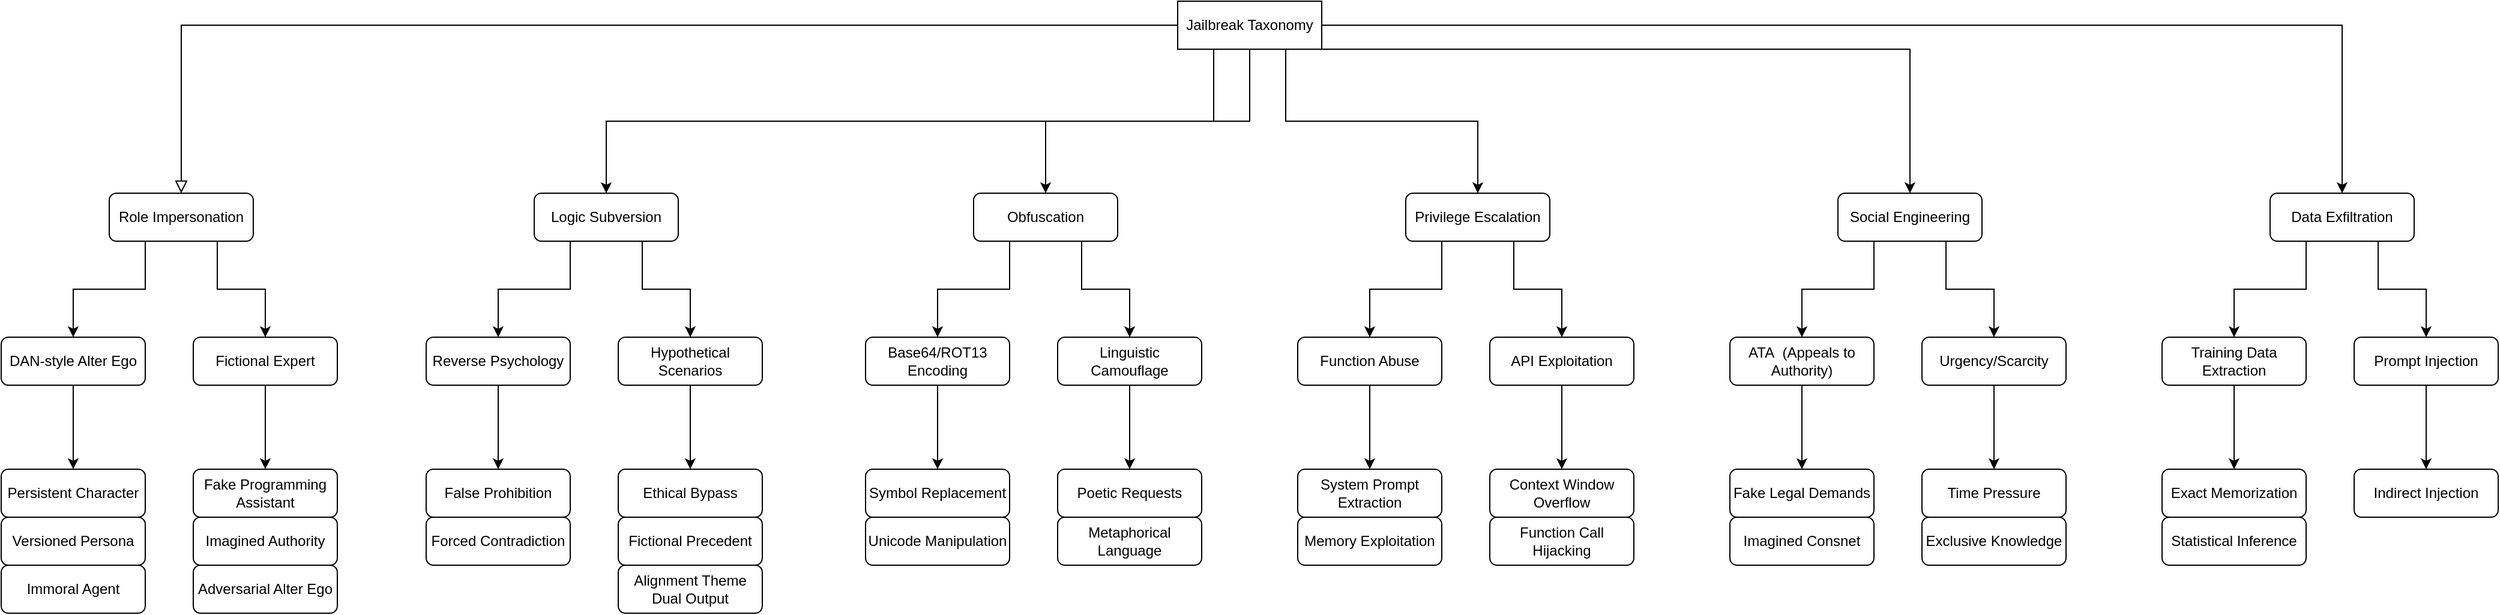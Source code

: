 <mxfile version="27.1.6">
  <diagram id="C5RBs43oDa-KdzZeNtuy" name="Page-1">
    <mxGraphModel dx="2877" dy="860" grid="1" gridSize="10" guides="1" tooltips="1" connect="1" arrows="0" fold="1" page="1" pageScale="1" pageWidth="827" pageHeight="1169" math="0" shadow="0">
      <root>
        <mxCell id="WIyWlLk6GJQsqaUBKTNV-0" />
        <mxCell id="WIyWlLk6GJQsqaUBKTNV-1" parent="WIyWlLk6GJQsqaUBKTNV-0" />
        <mxCell id="WIyWlLk6GJQsqaUBKTNV-2" value="" style="rounded=0;html=1;jettySize=auto;orthogonalLoop=1;fontSize=11;endArrow=block;endFill=0;endSize=8;strokeWidth=1;shadow=0;labelBackgroundColor=none;edgeStyle=orthogonalEdgeStyle;" parent="WIyWlLk6GJQsqaUBKTNV-1" source="WIyWlLk6GJQsqaUBKTNV-3" target="E8FAJGx413mefsvPwvKO-0" edge="1">
          <mxGeometry relative="1" as="geometry">
            <mxPoint x="220" y="170" as="targetPoint" />
          </mxGeometry>
        </mxCell>
        <mxCell id="E8FAJGx413mefsvPwvKO-19" style="edgeStyle=orthogonalEdgeStyle;rounded=0;orthogonalLoop=1;jettySize=auto;html=1;exitX=0.5;exitY=1;exitDx=0;exitDy=0;entryX=0.5;entryY=0;entryDx=0;entryDy=0;" edge="1" parent="WIyWlLk6GJQsqaUBKTNV-1" source="WIyWlLk6GJQsqaUBKTNV-3" target="E8FAJGx413mefsvPwvKO-10">
          <mxGeometry relative="1" as="geometry" />
        </mxCell>
        <mxCell id="E8FAJGx413mefsvPwvKO-20" style="edgeStyle=orthogonalEdgeStyle;rounded=0;orthogonalLoop=1;jettySize=auto;html=1;exitX=0.25;exitY=1;exitDx=0;exitDy=0;entryX=0.5;entryY=0;entryDx=0;entryDy=0;" edge="1" parent="WIyWlLk6GJQsqaUBKTNV-1" source="WIyWlLk6GJQsqaUBKTNV-3" target="E8FAJGx413mefsvPwvKO-7">
          <mxGeometry relative="1" as="geometry" />
        </mxCell>
        <mxCell id="E8FAJGx413mefsvPwvKO-21" style="edgeStyle=orthogonalEdgeStyle;rounded=0;orthogonalLoop=1;jettySize=auto;html=1;exitX=0.75;exitY=1;exitDx=0;exitDy=0;" edge="1" parent="WIyWlLk6GJQsqaUBKTNV-1" source="WIyWlLk6GJQsqaUBKTNV-3" target="E8FAJGx413mefsvPwvKO-13">
          <mxGeometry relative="1" as="geometry" />
        </mxCell>
        <mxCell id="E8FAJGx413mefsvPwvKO-97" style="edgeStyle=orthogonalEdgeStyle;rounded=0;orthogonalLoop=1;jettySize=auto;html=1;exitX=1;exitY=0.5;exitDx=0;exitDy=0;entryX=0.5;entryY=0;entryDx=0;entryDy=0;" edge="1" parent="WIyWlLk6GJQsqaUBKTNV-1" source="WIyWlLk6GJQsqaUBKTNV-3" target="E8FAJGx413mefsvPwvKO-85">
          <mxGeometry relative="1" as="geometry">
            <Array as="points">
              <mxPoint x="1870" y="60" />
            </Array>
          </mxGeometry>
        </mxCell>
        <mxCell id="E8FAJGx413mefsvPwvKO-98" style="edgeStyle=orthogonalEdgeStyle;rounded=0;orthogonalLoop=1;jettySize=auto;html=1;exitX=1;exitY=1;exitDx=0;exitDy=0;" edge="1" parent="WIyWlLk6GJQsqaUBKTNV-1" source="WIyWlLk6GJQsqaUBKTNV-3" target="E8FAJGx413mefsvPwvKO-16">
          <mxGeometry relative="1" as="geometry">
            <Array as="points">
              <mxPoint x="1510" y="80" />
            </Array>
          </mxGeometry>
        </mxCell>
        <mxCell id="WIyWlLk6GJQsqaUBKTNV-3" value="Jailbreak Taxonomy" style="rounded=1;whiteSpace=wrap;html=1;fontSize=12;glass=0;strokeWidth=1;shadow=0;arcSize=0;" parent="WIyWlLk6GJQsqaUBKTNV-1" vertex="1">
          <mxGeometry x="900" y="40" width="120" height="40" as="geometry" />
        </mxCell>
        <mxCell id="E8FAJGx413mefsvPwvKO-23" style="edgeStyle=orthogonalEdgeStyle;rounded=0;orthogonalLoop=1;jettySize=auto;html=1;exitX=0.25;exitY=1;exitDx=0;exitDy=0;entryX=0.5;entryY=0;entryDx=0;entryDy=0;" edge="1" parent="WIyWlLk6GJQsqaUBKTNV-1" source="E8FAJGx413mefsvPwvKO-0" target="E8FAJGx413mefsvPwvKO-3">
          <mxGeometry relative="1" as="geometry" />
        </mxCell>
        <mxCell id="E8FAJGx413mefsvPwvKO-24" style="edgeStyle=orthogonalEdgeStyle;rounded=0;orthogonalLoop=1;jettySize=auto;html=1;exitX=0.75;exitY=1;exitDx=0;exitDy=0;entryX=0.5;entryY=0;entryDx=0;entryDy=0;" edge="1" parent="WIyWlLk6GJQsqaUBKTNV-1" source="E8FAJGx413mefsvPwvKO-0" target="E8FAJGx413mefsvPwvKO-4">
          <mxGeometry relative="1" as="geometry" />
        </mxCell>
        <mxCell id="E8FAJGx413mefsvPwvKO-0" value="Role Impersonation" style="rounded=1;whiteSpace=wrap;html=1;fontSize=12;glass=0;strokeWidth=1;shadow=0;" vertex="1" parent="WIyWlLk6GJQsqaUBKTNV-1">
          <mxGeometry x="10" y="200" width="120" height="40" as="geometry" />
        </mxCell>
        <mxCell id="E8FAJGx413mefsvPwvKO-61" style="edgeStyle=orthogonalEdgeStyle;rounded=0;orthogonalLoop=1;jettySize=auto;html=1;exitX=0.5;exitY=1;exitDx=0;exitDy=0;entryX=0.5;entryY=0;entryDx=0;entryDy=0;" edge="1" parent="WIyWlLk6GJQsqaUBKTNV-1" source="E8FAJGx413mefsvPwvKO-3" target="E8FAJGx413mefsvPwvKO-33">
          <mxGeometry relative="1" as="geometry" />
        </mxCell>
        <mxCell id="E8FAJGx413mefsvPwvKO-3" value="DAN-style Alter Ego" style="rounded=1;whiteSpace=wrap;html=1;fontSize=12;glass=0;strokeWidth=1;shadow=0;" vertex="1" parent="WIyWlLk6GJQsqaUBKTNV-1">
          <mxGeometry x="-80" y="320" width="120" height="40" as="geometry" />
        </mxCell>
        <mxCell id="E8FAJGx413mefsvPwvKO-62" style="edgeStyle=orthogonalEdgeStyle;rounded=0;orthogonalLoop=1;jettySize=auto;html=1;exitX=0.5;exitY=1;exitDx=0;exitDy=0;entryX=0.5;entryY=0;entryDx=0;entryDy=0;" edge="1" parent="WIyWlLk6GJQsqaUBKTNV-1" source="E8FAJGx413mefsvPwvKO-4" target="E8FAJGx413mefsvPwvKO-35">
          <mxGeometry relative="1" as="geometry" />
        </mxCell>
        <mxCell id="E8FAJGx413mefsvPwvKO-4" value="Fictional Expert" style="rounded=1;whiteSpace=wrap;html=1;fontSize=12;glass=0;strokeWidth=1;shadow=0;" vertex="1" parent="WIyWlLk6GJQsqaUBKTNV-1">
          <mxGeometry x="80" y="320" width="120" height="40" as="geometry" />
        </mxCell>
        <mxCell id="E8FAJGx413mefsvPwvKO-25" style="edgeStyle=orthogonalEdgeStyle;rounded=0;orthogonalLoop=1;jettySize=auto;html=1;exitX=0.25;exitY=1;exitDx=0;exitDy=0;entryX=0.5;entryY=0;entryDx=0;entryDy=0;" edge="1" parent="WIyWlLk6GJQsqaUBKTNV-1" source="E8FAJGx413mefsvPwvKO-7" target="E8FAJGx413mefsvPwvKO-8">
          <mxGeometry relative="1" as="geometry" />
        </mxCell>
        <mxCell id="E8FAJGx413mefsvPwvKO-26" style="edgeStyle=orthogonalEdgeStyle;rounded=0;orthogonalLoop=1;jettySize=auto;html=1;exitX=0.75;exitY=1;exitDx=0;exitDy=0;entryX=0.5;entryY=0;entryDx=0;entryDy=0;" edge="1" parent="WIyWlLk6GJQsqaUBKTNV-1" source="E8FAJGx413mefsvPwvKO-7" target="E8FAJGx413mefsvPwvKO-9">
          <mxGeometry relative="1" as="geometry" />
        </mxCell>
        <mxCell id="E8FAJGx413mefsvPwvKO-7" value="Logic Subversion" style="rounded=1;whiteSpace=wrap;html=1;fontSize=12;glass=0;strokeWidth=1;shadow=0;" vertex="1" parent="WIyWlLk6GJQsqaUBKTNV-1">
          <mxGeometry x="364" y="200" width="120" height="40" as="geometry" />
        </mxCell>
        <mxCell id="E8FAJGx413mefsvPwvKO-63" style="edgeStyle=orthogonalEdgeStyle;rounded=0;orthogonalLoop=1;jettySize=auto;html=1;exitX=0.5;exitY=1;exitDx=0;exitDy=0;entryX=0.5;entryY=0;entryDx=0;entryDy=0;" edge="1" parent="WIyWlLk6GJQsqaUBKTNV-1" source="E8FAJGx413mefsvPwvKO-8" target="E8FAJGx413mefsvPwvKO-36">
          <mxGeometry relative="1" as="geometry" />
        </mxCell>
        <mxCell id="E8FAJGx413mefsvPwvKO-8" value="Reverse Psychology" style="rounded=1;whiteSpace=wrap;html=1;fontSize=12;glass=0;strokeWidth=1;shadow=0;" vertex="1" parent="WIyWlLk6GJQsqaUBKTNV-1">
          <mxGeometry x="274" y="320" width="120" height="40" as="geometry" />
        </mxCell>
        <mxCell id="E8FAJGx413mefsvPwvKO-65" style="edgeStyle=orthogonalEdgeStyle;rounded=0;orthogonalLoop=1;jettySize=auto;html=1;exitX=0.5;exitY=1;exitDx=0;exitDy=0;entryX=0.5;entryY=0;entryDx=0;entryDy=0;" edge="1" parent="WIyWlLk6GJQsqaUBKTNV-1" source="E8FAJGx413mefsvPwvKO-9" target="E8FAJGx413mefsvPwvKO-37">
          <mxGeometry relative="1" as="geometry" />
        </mxCell>
        <mxCell id="E8FAJGx413mefsvPwvKO-9" value="Hypothetical Scenarios" style="rounded=1;whiteSpace=wrap;html=1;fontSize=12;glass=0;strokeWidth=1;shadow=0;" vertex="1" parent="WIyWlLk6GJQsqaUBKTNV-1">
          <mxGeometry x="434" y="320" width="120" height="40" as="geometry" />
        </mxCell>
        <mxCell id="E8FAJGx413mefsvPwvKO-27" style="edgeStyle=orthogonalEdgeStyle;rounded=0;orthogonalLoop=1;jettySize=auto;html=1;exitX=0.25;exitY=1;exitDx=0;exitDy=0;entryX=0.5;entryY=0;entryDx=0;entryDy=0;" edge="1" parent="WIyWlLk6GJQsqaUBKTNV-1" source="E8FAJGx413mefsvPwvKO-10" target="E8FAJGx413mefsvPwvKO-11">
          <mxGeometry relative="1" as="geometry" />
        </mxCell>
        <mxCell id="E8FAJGx413mefsvPwvKO-28" style="edgeStyle=orthogonalEdgeStyle;rounded=0;orthogonalLoop=1;jettySize=auto;html=1;exitX=0.75;exitY=1;exitDx=0;exitDy=0;entryX=0.5;entryY=0;entryDx=0;entryDy=0;" edge="1" parent="WIyWlLk6GJQsqaUBKTNV-1" source="E8FAJGx413mefsvPwvKO-10" target="E8FAJGx413mefsvPwvKO-12">
          <mxGeometry relative="1" as="geometry" />
        </mxCell>
        <mxCell id="E8FAJGx413mefsvPwvKO-10" value="Obfuscation" style="rounded=1;whiteSpace=wrap;html=1;fontSize=12;glass=0;strokeWidth=1;shadow=0;" vertex="1" parent="WIyWlLk6GJQsqaUBKTNV-1">
          <mxGeometry x="730" y="200" width="120" height="40" as="geometry" />
        </mxCell>
        <mxCell id="E8FAJGx413mefsvPwvKO-66" style="edgeStyle=orthogonalEdgeStyle;rounded=0;orthogonalLoop=1;jettySize=auto;html=1;exitX=0.5;exitY=1;exitDx=0;exitDy=0;entryX=0.5;entryY=0;entryDx=0;entryDy=0;" edge="1" parent="WIyWlLk6GJQsqaUBKTNV-1" source="E8FAJGx413mefsvPwvKO-11" target="E8FAJGx413mefsvPwvKO-38">
          <mxGeometry relative="1" as="geometry" />
        </mxCell>
        <mxCell id="E8FAJGx413mefsvPwvKO-11" value="Base64/ROT13 Encoding" style="rounded=1;whiteSpace=wrap;html=1;fontSize=12;glass=0;strokeWidth=1;shadow=0;" vertex="1" parent="WIyWlLk6GJQsqaUBKTNV-1">
          <mxGeometry x="640" y="320" width="120" height="40" as="geometry" />
        </mxCell>
        <mxCell id="E8FAJGx413mefsvPwvKO-67" style="edgeStyle=orthogonalEdgeStyle;rounded=0;orthogonalLoop=1;jettySize=auto;html=1;exitX=0.5;exitY=1;exitDx=0;exitDy=0;entryX=0.5;entryY=0;entryDx=0;entryDy=0;" edge="1" parent="WIyWlLk6GJQsqaUBKTNV-1" source="E8FAJGx413mefsvPwvKO-12" target="E8FAJGx413mefsvPwvKO-39">
          <mxGeometry relative="1" as="geometry" />
        </mxCell>
        <mxCell id="E8FAJGx413mefsvPwvKO-12" value="Linguistic Camouflage" style="rounded=1;whiteSpace=wrap;html=1;fontSize=12;glass=0;strokeWidth=1;shadow=0;" vertex="1" parent="WIyWlLk6GJQsqaUBKTNV-1">
          <mxGeometry x="800" y="320" width="120" height="40" as="geometry" />
        </mxCell>
        <mxCell id="E8FAJGx413mefsvPwvKO-29" style="edgeStyle=orthogonalEdgeStyle;rounded=0;orthogonalLoop=1;jettySize=auto;html=1;exitX=0.25;exitY=1;exitDx=0;exitDy=0;entryX=0.5;entryY=0;entryDx=0;entryDy=0;" edge="1" parent="WIyWlLk6GJQsqaUBKTNV-1" source="E8FAJGx413mefsvPwvKO-13" target="E8FAJGx413mefsvPwvKO-14">
          <mxGeometry relative="1" as="geometry" />
        </mxCell>
        <mxCell id="E8FAJGx413mefsvPwvKO-30" style="edgeStyle=orthogonalEdgeStyle;rounded=0;orthogonalLoop=1;jettySize=auto;html=1;exitX=0.75;exitY=1;exitDx=0;exitDy=0;entryX=0.5;entryY=0;entryDx=0;entryDy=0;" edge="1" parent="WIyWlLk6GJQsqaUBKTNV-1" source="E8FAJGx413mefsvPwvKO-13" target="E8FAJGx413mefsvPwvKO-15">
          <mxGeometry relative="1" as="geometry" />
        </mxCell>
        <mxCell id="E8FAJGx413mefsvPwvKO-13" value="Privilege Escalation" style="rounded=1;whiteSpace=wrap;html=1;fontSize=12;glass=0;strokeWidth=1;shadow=0;" vertex="1" parent="WIyWlLk6GJQsqaUBKTNV-1">
          <mxGeometry x="1090" y="200" width="120" height="40" as="geometry" />
        </mxCell>
        <mxCell id="E8FAJGx413mefsvPwvKO-68" style="edgeStyle=orthogonalEdgeStyle;rounded=0;orthogonalLoop=1;jettySize=auto;html=1;exitX=0.5;exitY=1;exitDx=0;exitDy=0;entryX=0.5;entryY=0;entryDx=0;entryDy=0;" edge="1" parent="WIyWlLk6GJQsqaUBKTNV-1" source="E8FAJGx413mefsvPwvKO-14" target="E8FAJGx413mefsvPwvKO-40">
          <mxGeometry relative="1" as="geometry" />
        </mxCell>
        <mxCell id="E8FAJGx413mefsvPwvKO-14" value="Function Abuse" style="rounded=1;whiteSpace=wrap;html=1;fontSize=12;glass=0;strokeWidth=1;shadow=0;" vertex="1" parent="WIyWlLk6GJQsqaUBKTNV-1">
          <mxGeometry x="1000" y="320" width="120" height="40" as="geometry" />
        </mxCell>
        <mxCell id="E8FAJGx413mefsvPwvKO-69" style="edgeStyle=orthogonalEdgeStyle;rounded=0;orthogonalLoop=1;jettySize=auto;html=1;exitX=0.5;exitY=1;exitDx=0;exitDy=0;entryX=0.5;entryY=0;entryDx=0;entryDy=0;" edge="1" parent="WIyWlLk6GJQsqaUBKTNV-1" source="E8FAJGx413mefsvPwvKO-15" target="E8FAJGx413mefsvPwvKO-41">
          <mxGeometry relative="1" as="geometry" />
        </mxCell>
        <mxCell id="E8FAJGx413mefsvPwvKO-15" value="API Exploitation" style="rounded=1;whiteSpace=wrap;html=1;fontSize=12;glass=0;strokeWidth=1;shadow=0;" vertex="1" parent="WIyWlLk6GJQsqaUBKTNV-1">
          <mxGeometry x="1160" y="320" width="120" height="40" as="geometry" />
        </mxCell>
        <mxCell id="E8FAJGx413mefsvPwvKO-31" style="edgeStyle=orthogonalEdgeStyle;rounded=0;orthogonalLoop=1;jettySize=auto;html=1;exitX=0.25;exitY=1;exitDx=0;exitDy=0;entryX=0.5;entryY=0;entryDx=0;entryDy=0;" edge="1" parent="WIyWlLk6GJQsqaUBKTNV-1" source="E8FAJGx413mefsvPwvKO-16" target="E8FAJGx413mefsvPwvKO-17">
          <mxGeometry relative="1" as="geometry" />
        </mxCell>
        <mxCell id="E8FAJGx413mefsvPwvKO-32" style="edgeStyle=orthogonalEdgeStyle;rounded=0;orthogonalLoop=1;jettySize=auto;html=1;exitX=0.75;exitY=1;exitDx=0;exitDy=0;entryX=0.5;entryY=0;entryDx=0;entryDy=0;" edge="1" parent="WIyWlLk6GJQsqaUBKTNV-1" source="E8FAJGx413mefsvPwvKO-16" target="E8FAJGx413mefsvPwvKO-18">
          <mxGeometry relative="1" as="geometry" />
        </mxCell>
        <mxCell id="E8FAJGx413mefsvPwvKO-16" value="Social Engineering" style="rounded=1;whiteSpace=wrap;html=1;fontSize=12;glass=0;strokeWidth=1;shadow=0;" vertex="1" parent="WIyWlLk6GJQsqaUBKTNV-1">
          <mxGeometry x="1450" y="200" width="120" height="40" as="geometry" />
        </mxCell>
        <mxCell id="E8FAJGx413mefsvPwvKO-70" style="edgeStyle=orthogonalEdgeStyle;rounded=0;orthogonalLoop=1;jettySize=auto;html=1;exitX=0.5;exitY=1;exitDx=0;exitDy=0;entryX=0.5;entryY=0;entryDx=0;entryDy=0;" edge="1" parent="WIyWlLk6GJQsqaUBKTNV-1" source="E8FAJGx413mefsvPwvKO-17" target="E8FAJGx413mefsvPwvKO-42">
          <mxGeometry relative="1" as="geometry" />
        </mxCell>
        <mxCell id="E8FAJGx413mefsvPwvKO-17" value="ATA&amp;nbsp; (Appeals to Authority)" style="rounded=1;whiteSpace=wrap;html=1;fontSize=12;glass=0;strokeWidth=1;shadow=0;" vertex="1" parent="WIyWlLk6GJQsqaUBKTNV-1">
          <mxGeometry x="1360" y="320" width="120" height="40" as="geometry" />
        </mxCell>
        <mxCell id="E8FAJGx413mefsvPwvKO-71" style="edgeStyle=orthogonalEdgeStyle;rounded=0;orthogonalLoop=1;jettySize=auto;html=1;exitX=0.5;exitY=1;exitDx=0;exitDy=0;entryX=0.5;entryY=0;entryDx=0;entryDy=0;" edge="1" parent="WIyWlLk6GJQsqaUBKTNV-1" source="E8FAJGx413mefsvPwvKO-18" target="E8FAJGx413mefsvPwvKO-43">
          <mxGeometry relative="1" as="geometry" />
        </mxCell>
        <mxCell id="E8FAJGx413mefsvPwvKO-18" value="Urgency/Scarcity" style="rounded=1;whiteSpace=wrap;html=1;fontSize=12;glass=0;strokeWidth=1;shadow=0;" vertex="1" parent="WIyWlLk6GJQsqaUBKTNV-1">
          <mxGeometry x="1520" y="320" width="120" height="40" as="geometry" />
        </mxCell>
        <mxCell id="E8FAJGx413mefsvPwvKO-33" value="Persistent Character" style="rounded=1;whiteSpace=wrap;html=1;fontSize=12;glass=0;strokeWidth=1;shadow=0;" vertex="1" parent="WIyWlLk6GJQsqaUBKTNV-1">
          <mxGeometry x="-80" y="430" width="120" height="40" as="geometry" />
        </mxCell>
        <mxCell id="E8FAJGx413mefsvPwvKO-35" value="Fake Programming Assistant" style="rounded=1;whiteSpace=wrap;html=1;fontSize=12;glass=0;strokeWidth=1;shadow=0;" vertex="1" parent="WIyWlLk6GJQsqaUBKTNV-1">
          <mxGeometry x="80" y="430" width="120" height="40" as="geometry" />
        </mxCell>
        <mxCell id="E8FAJGx413mefsvPwvKO-36" value="False Prohibition" style="rounded=1;whiteSpace=wrap;html=1;fontSize=12;glass=0;strokeWidth=1;shadow=0;" vertex="1" parent="WIyWlLk6GJQsqaUBKTNV-1">
          <mxGeometry x="274" y="430" width="120" height="40" as="geometry" />
        </mxCell>
        <mxCell id="E8FAJGx413mefsvPwvKO-37" value="Ethical Bypass" style="rounded=1;whiteSpace=wrap;html=1;fontSize=12;glass=0;strokeWidth=1;shadow=0;" vertex="1" parent="WIyWlLk6GJQsqaUBKTNV-1">
          <mxGeometry x="434" y="430" width="120" height="40" as="geometry" />
        </mxCell>
        <mxCell id="E8FAJGx413mefsvPwvKO-38" value="Symbol Replacement" style="rounded=1;whiteSpace=wrap;html=1;fontSize=12;glass=0;strokeWidth=1;shadow=0;" vertex="1" parent="WIyWlLk6GJQsqaUBKTNV-1">
          <mxGeometry x="640" y="430" width="120" height="40" as="geometry" />
        </mxCell>
        <mxCell id="E8FAJGx413mefsvPwvKO-39" value="Poetic Requests" style="rounded=1;whiteSpace=wrap;html=1;fontSize=12;glass=0;strokeWidth=1;shadow=0;" vertex="1" parent="WIyWlLk6GJQsqaUBKTNV-1">
          <mxGeometry x="800" y="430" width="120" height="40" as="geometry" />
        </mxCell>
        <mxCell id="E8FAJGx413mefsvPwvKO-40" value="System Prompt Extraction" style="rounded=1;whiteSpace=wrap;html=1;fontSize=12;glass=0;strokeWidth=1;shadow=0;" vertex="1" parent="WIyWlLk6GJQsqaUBKTNV-1">
          <mxGeometry x="1000" y="430" width="120" height="40" as="geometry" />
        </mxCell>
        <mxCell id="E8FAJGx413mefsvPwvKO-41" value="Context Window Overflow" style="rounded=1;whiteSpace=wrap;html=1;fontSize=12;glass=0;strokeWidth=1;shadow=0;" vertex="1" parent="WIyWlLk6GJQsqaUBKTNV-1">
          <mxGeometry x="1160" y="430" width="120" height="40" as="geometry" />
        </mxCell>
        <mxCell id="E8FAJGx413mefsvPwvKO-42" value="Fake Legal Demands" style="rounded=1;whiteSpace=wrap;html=1;fontSize=12;glass=0;strokeWidth=1;shadow=0;" vertex="1" parent="WIyWlLk6GJQsqaUBKTNV-1">
          <mxGeometry x="1360" y="430" width="120" height="40" as="geometry" />
        </mxCell>
        <mxCell id="E8FAJGx413mefsvPwvKO-43" value="Time Pressure" style="rounded=1;whiteSpace=wrap;html=1;fontSize=12;glass=0;strokeWidth=1;shadow=0;" vertex="1" parent="WIyWlLk6GJQsqaUBKTNV-1">
          <mxGeometry x="1520" y="430" width="120" height="40" as="geometry" />
        </mxCell>
        <mxCell id="E8FAJGx413mefsvPwvKO-44" value="Versioned Persona" style="rounded=1;whiteSpace=wrap;html=1;fontSize=12;glass=0;strokeWidth=1;shadow=0;" vertex="1" parent="WIyWlLk6GJQsqaUBKTNV-1">
          <mxGeometry x="-80" y="470" width="120" height="40" as="geometry" />
        </mxCell>
        <mxCell id="E8FAJGx413mefsvPwvKO-46" value="Imagined Authority" style="rounded=1;whiteSpace=wrap;html=1;fontSize=12;glass=0;strokeWidth=1;shadow=0;" vertex="1" parent="WIyWlLk6GJQsqaUBKTNV-1">
          <mxGeometry x="80" y="470" width="120" height="40" as="geometry" />
        </mxCell>
        <mxCell id="E8FAJGx413mefsvPwvKO-49" value="Forced Contradiction" style="rounded=1;whiteSpace=wrap;html=1;fontSize=12;glass=0;strokeWidth=1;shadow=0;" vertex="1" parent="WIyWlLk6GJQsqaUBKTNV-1">
          <mxGeometry x="274" y="470" width="120" height="40" as="geometry" />
        </mxCell>
        <mxCell id="E8FAJGx413mefsvPwvKO-51" value="Fictional Precedent" style="rounded=1;whiteSpace=wrap;html=1;fontSize=12;glass=0;strokeWidth=1;shadow=0;" vertex="1" parent="WIyWlLk6GJQsqaUBKTNV-1">
          <mxGeometry x="434" y="470" width="120" height="40" as="geometry" />
        </mxCell>
        <mxCell id="E8FAJGx413mefsvPwvKO-52" value="Unicode Manipulation&lt;span style=&quot;color: rgba(0, 0, 0, 0); font-family: monospace; font-size: 0px; text-align: start; text-wrap-mode: nowrap;&quot;&gt;%3CmxGraphModel%3E%3Croot%3E%3CmxCell%20id%3D%220%22%2F%3E%3CmxCell%20id%3D%221%22%20parent%3D%220%22%2F%3E%3CmxCell%20id%3D%222%22%20value%3D%22%22%20style%3D%22rounded%3D1%3BwhiteSpace%3Dwrap%3Bhtml%3D1%3BfontSize%3D12%3Bglass%3D0%3BstrokeWidth%3D1%3Bshadow%3D0%3B%22%20vertex%3D%221%22%20parent%3D%221%22%3E%3CmxGeometry%20x%3D%22260%22%20y%3D%22500%22%20width%3D%22120%22%20height%3D%2240%22%20as%3D%22geometry%22%2F%3E%3C%2FmxCell%3E%3C%2Froot%3E%3C%2FmxGraphModel%3E&lt;/span&gt;" style="rounded=1;whiteSpace=wrap;html=1;fontSize=12;glass=0;strokeWidth=1;shadow=0;" vertex="1" parent="WIyWlLk6GJQsqaUBKTNV-1">
          <mxGeometry x="640" y="470" width="120" height="40" as="geometry" />
        </mxCell>
        <mxCell id="E8FAJGx413mefsvPwvKO-53" value="Metaphorical Language" style="rounded=1;whiteSpace=wrap;html=1;fontSize=12;glass=0;strokeWidth=1;shadow=0;" vertex="1" parent="WIyWlLk6GJQsqaUBKTNV-1">
          <mxGeometry x="800" y="470" width="120" height="40" as="geometry" />
        </mxCell>
        <mxCell id="E8FAJGx413mefsvPwvKO-54" value="Memory Exploitation" style="rounded=1;whiteSpace=wrap;html=1;fontSize=12;glass=0;strokeWidth=1;shadow=0;" vertex="1" parent="WIyWlLk6GJQsqaUBKTNV-1">
          <mxGeometry x="1000" y="470" width="120" height="40" as="geometry" />
        </mxCell>
        <mxCell id="E8FAJGx413mefsvPwvKO-55" value="Function Call Hijacking" style="rounded=1;whiteSpace=wrap;html=1;fontSize=12;glass=0;strokeWidth=1;shadow=0;" vertex="1" parent="WIyWlLk6GJQsqaUBKTNV-1">
          <mxGeometry x="1160" y="470" width="120" height="40" as="geometry" />
        </mxCell>
        <mxCell id="E8FAJGx413mefsvPwvKO-56" value="Imagined Consnet" style="rounded=1;whiteSpace=wrap;html=1;fontSize=12;glass=0;strokeWidth=1;shadow=0;" vertex="1" parent="WIyWlLk6GJQsqaUBKTNV-1">
          <mxGeometry x="1360" y="470" width="120" height="40" as="geometry" />
        </mxCell>
        <mxCell id="E8FAJGx413mefsvPwvKO-57" value="Exclusive Knowledge" style="rounded=1;whiteSpace=wrap;html=1;fontSize=12;glass=0;strokeWidth=1;shadow=0;" vertex="1" parent="WIyWlLk6GJQsqaUBKTNV-1">
          <mxGeometry x="1520" y="470" width="120" height="40" as="geometry" />
        </mxCell>
        <mxCell id="E8FAJGx413mefsvPwvKO-83" style="edgeStyle=orthogonalEdgeStyle;rounded=0;orthogonalLoop=1;jettySize=auto;html=1;exitX=0.25;exitY=1;exitDx=0;exitDy=0;entryX=0.5;entryY=0;entryDx=0;entryDy=0;" edge="1" source="E8FAJGx413mefsvPwvKO-85" target="E8FAJGx413mefsvPwvKO-87" parent="WIyWlLk6GJQsqaUBKTNV-1">
          <mxGeometry relative="1" as="geometry" />
        </mxCell>
        <mxCell id="E8FAJGx413mefsvPwvKO-84" style="edgeStyle=orthogonalEdgeStyle;rounded=0;orthogonalLoop=1;jettySize=auto;html=1;exitX=0.75;exitY=1;exitDx=0;exitDy=0;entryX=0.5;entryY=0;entryDx=0;entryDy=0;" edge="1" source="E8FAJGx413mefsvPwvKO-85" target="E8FAJGx413mefsvPwvKO-89" parent="WIyWlLk6GJQsqaUBKTNV-1">
          <mxGeometry relative="1" as="geometry" />
        </mxCell>
        <mxCell id="E8FAJGx413mefsvPwvKO-85" value="Data Exfiltration" style="rounded=1;whiteSpace=wrap;html=1;fontSize=12;glass=0;strokeWidth=1;shadow=0;" vertex="1" parent="WIyWlLk6GJQsqaUBKTNV-1">
          <mxGeometry x="1810" y="200" width="120" height="40" as="geometry" />
        </mxCell>
        <mxCell id="E8FAJGx413mefsvPwvKO-86" style="edgeStyle=orthogonalEdgeStyle;rounded=0;orthogonalLoop=1;jettySize=auto;html=1;exitX=0.5;exitY=1;exitDx=0;exitDy=0;entryX=0.5;entryY=0;entryDx=0;entryDy=0;" edge="1" source="E8FAJGx413mefsvPwvKO-87" target="E8FAJGx413mefsvPwvKO-90" parent="WIyWlLk6GJQsqaUBKTNV-1">
          <mxGeometry relative="1" as="geometry" />
        </mxCell>
        <mxCell id="E8FAJGx413mefsvPwvKO-87" value="Training Data Extraction" style="rounded=1;whiteSpace=wrap;html=1;fontSize=12;glass=0;strokeWidth=1;shadow=0;" vertex="1" parent="WIyWlLk6GJQsqaUBKTNV-1">
          <mxGeometry x="1720" y="320" width="120" height="40" as="geometry" />
        </mxCell>
        <mxCell id="E8FAJGx413mefsvPwvKO-88" style="edgeStyle=orthogonalEdgeStyle;rounded=0;orthogonalLoop=1;jettySize=auto;html=1;exitX=0.5;exitY=1;exitDx=0;exitDy=0;entryX=0.5;entryY=0;entryDx=0;entryDy=0;" edge="1" source="E8FAJGx413mefsvPwvKO-89" target="E8FAJGx413mefsvPwvKO-91" parent="WIyWlLk6GJQsqaUBKTNV-1">
          <mxGeometry relative="1" as="geometry" />
        </mxCell>
        <mxCell id="E8FAJGx413mefsvPwvKO-89" value="Prompt Injection" style="rounded=1;whiteSpace=wrap;html=1;fontSize=12;glass=0;strokeWidth=1;shadow=0;" vertex="1" parent="WIyWlLk6GJQsqaUBKTNV-1">
          <mxGeometry x="1880" y="320" width="120" height="40" as="geometry" />
        </mxCell>
        <mxCell id="E8FAJGx413mefsvPwvKO-90" value="Exact Memorization" style="rounded=1;whiteSpace=wrap;html=1;fontSize=12;glass=0;strokeWidth=1;shadow=0;" vertex="1" parent="WIyWlLk6GJQsqaUBKTNV-1">
          <mxGeometry x="1720" y="430" width="120" height="40" as="geometry" />
        </mxCell>
        <mxCell id="E8FAJGx413mefsvPwvKO-91" value="Indirect Injection" style="rounded=1;whiteSpace=wrap;html=1;fontSize=12;glass=0;strokeWidth=1;shadow=0;" vertex="1" parent="WIyWlLk6GJQsqaUBKTNV-1">
          <mxGeometry x="1880" y="430" width="120" height="40" as="geometry" />
        </mxCell>
        <mxCell id="E8FAJGx413mefsvPwvKO-92" value="Statistical Inference" style="rounded=1;whiteSpace=wrap;html=1;fontSize=12;glass=0;strokeWidth=1;shadow=0;" vertex="1" parent="WIyWlLk6GJQsqaUBKTNV-1">
          <mxGeometry x="1720" y="470" width="120" height="40" as="geometry" />
        </mxCell>
        <mxCell id="E8FAJGx413mefsvPwvKO-99" value="Immoral Agent" style="rounded=1;whiteSpace=wrap;html=1;fontSize=12;glass=0;strokeWidth=1;shadow=0;" vertex="1" parent="WIyWlLk6GJQsqaUBKTNV-1">
          <mxGeometry x="-80" y="510" width="120" height="40" as="geometry" />
        </mxCell>
        <mxCell id="E8FAJGx413mefsvPwvKO-100" value="Adversarial Alter Ego" style="rounded=1;whiteSpace=wrap;html=1;fontSize=12;glass=0;strokeWidth=1;shadow=0;" vertex="1" parent="WIyWlLk6GJQsqaUBKTNV-1">
          <mxGeometry x="80" y="510" width="120" height="40" as="geometry" />
        </mxCell>
        <mxCell id="E8FAJGx413mefsvPwvKO-103" value="Alignment Theme Dual Output" style="rounded=1;whiteSpace=wrap;html=1;fontSize=12;glass=0;strokeWidth=1;shadow=0;" vertex="1" parent="WIyWlLk6GJQsqaUBKTNV-1">
          <mxGeometry x="434" y="510" width="120" height="40" as="geometry" />
        </mxCell>
      </root>
    </mxGraphModel>
  </diagram>
</mxfile>
